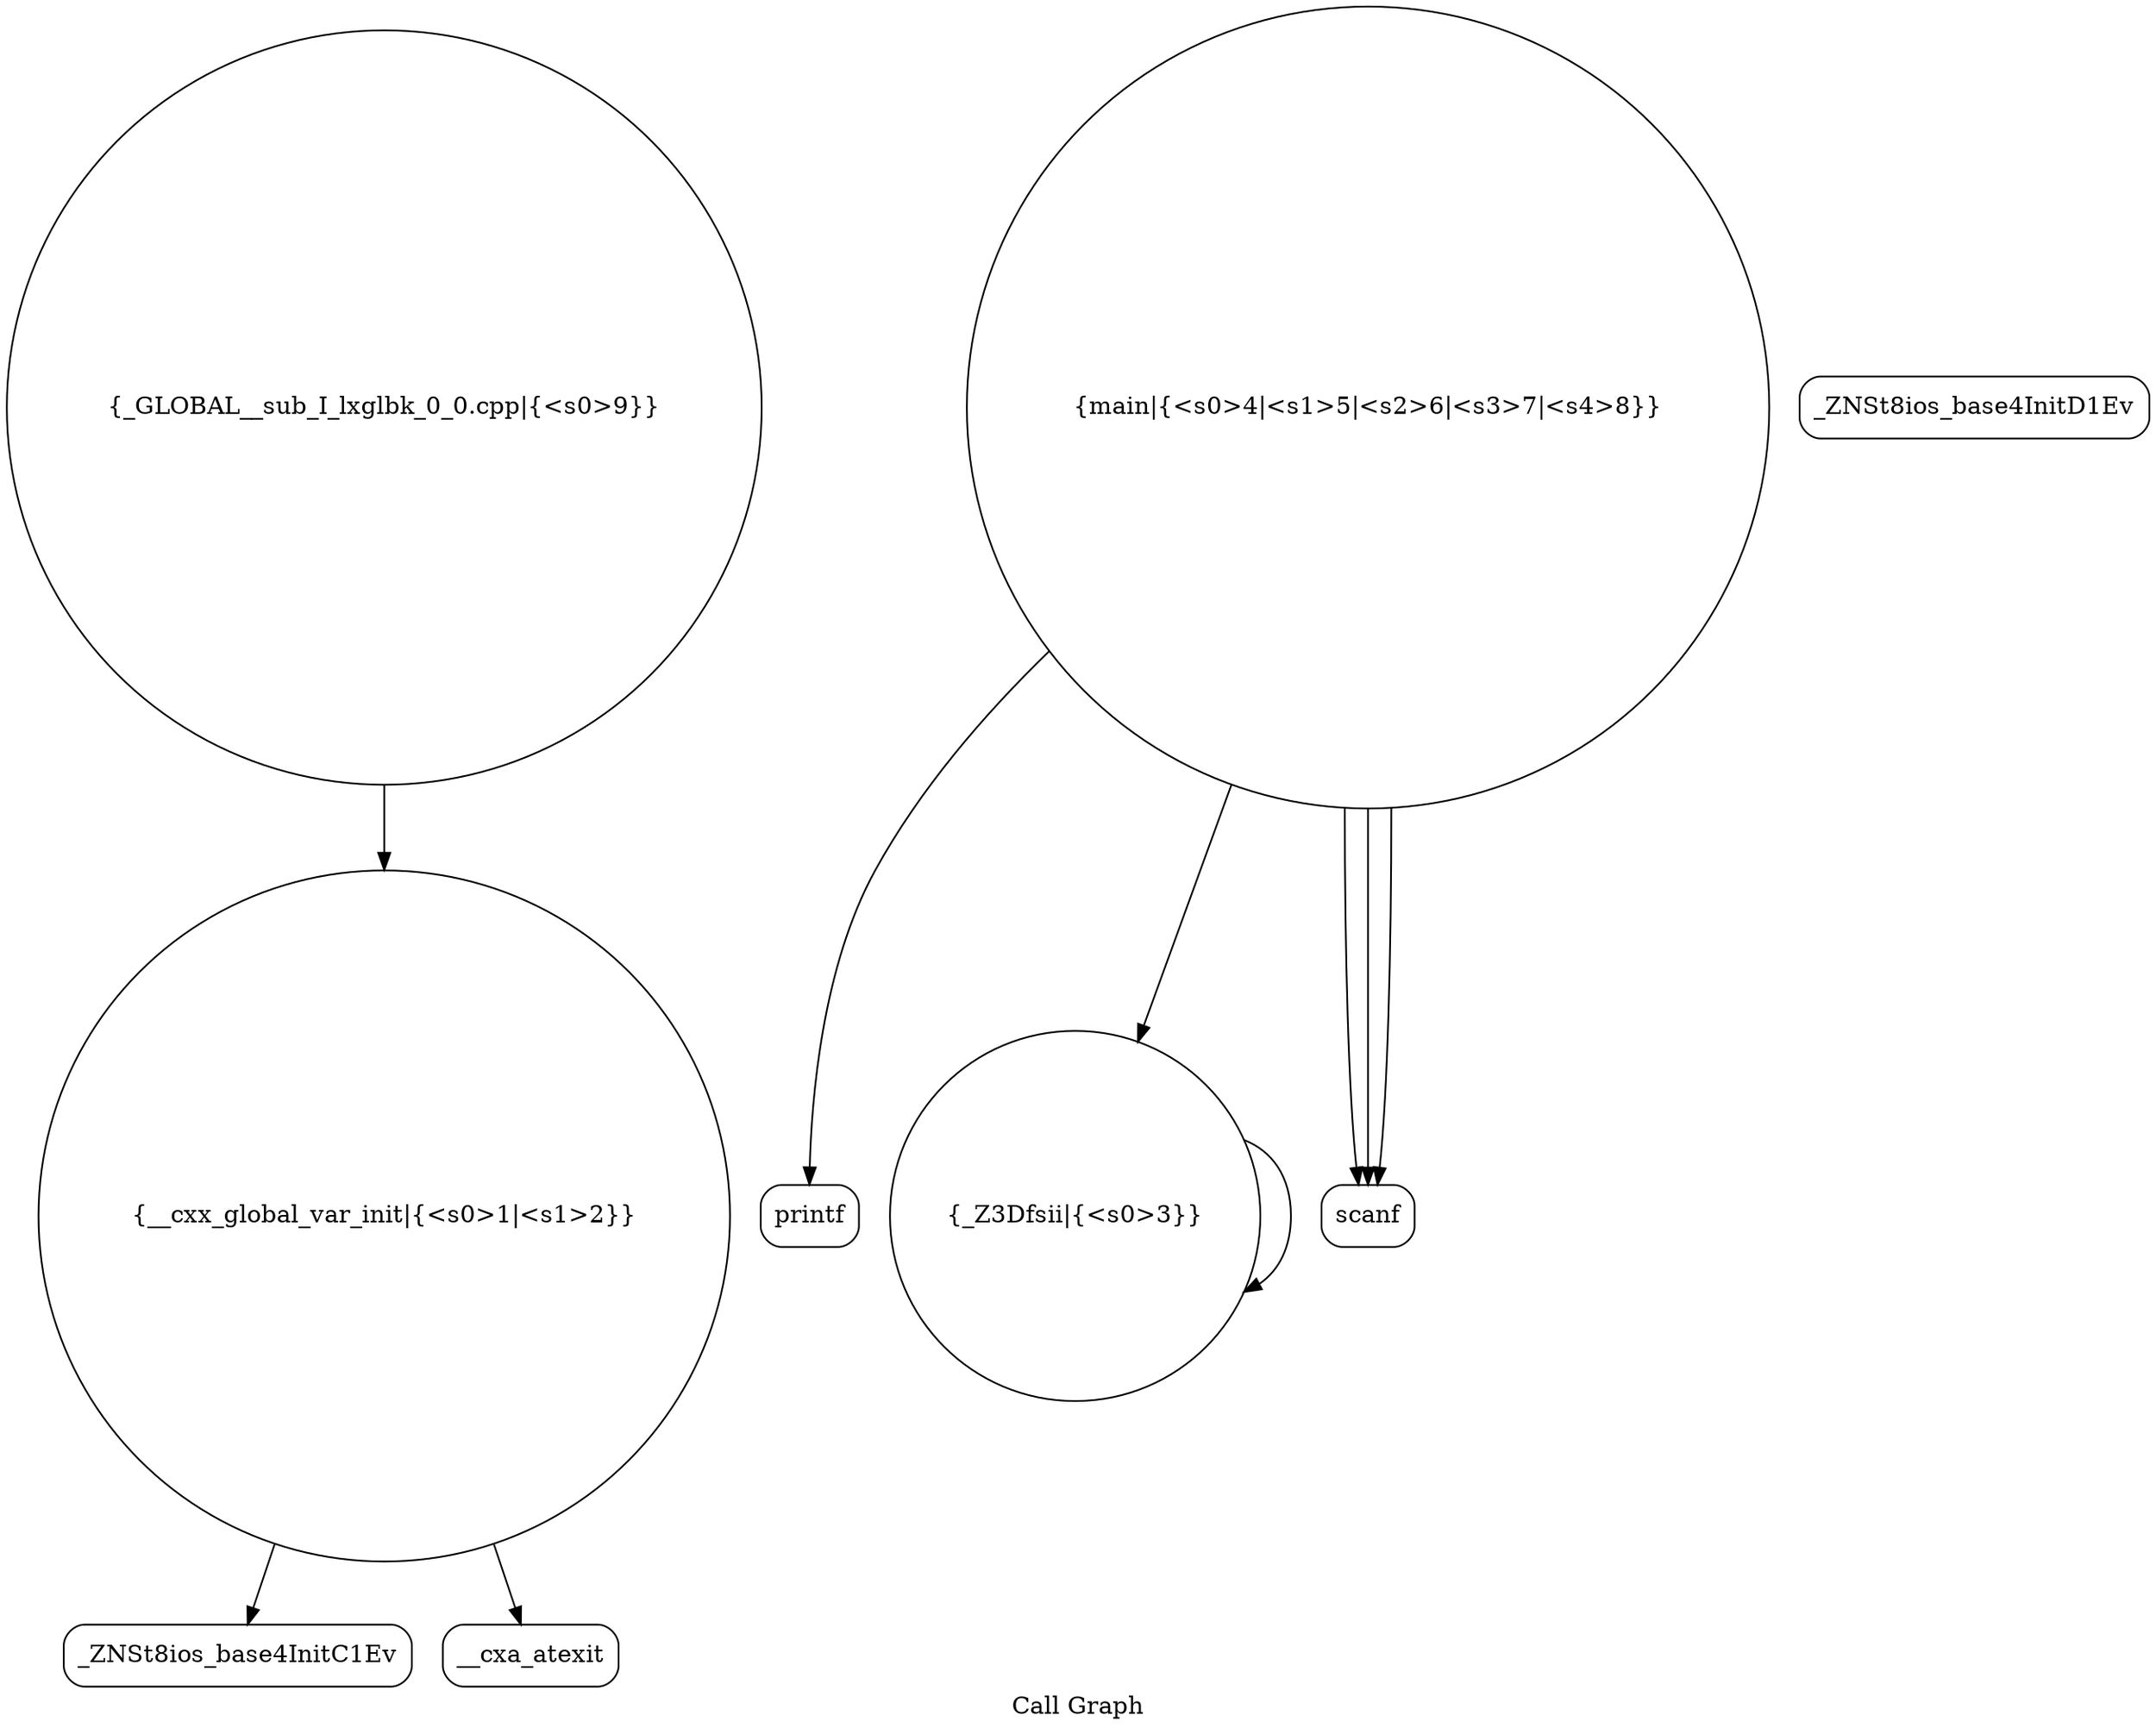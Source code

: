 digraph "Call Graph" {
	label="Call Graph";

	Node0x55e1f1dcc1b0 [shape=record,shape=circle,label="{__cxx_global_var_init|{<s0>1|<s1>2}}"];
	Node0x55e1f1dcc1b0:s0 -> Node0x55e1f1dcc640[color=black];
	Node0x55e1f1dcc1b0:s1 -> Node0x55e1f1dcc740[color=black];
	Node0x55e1f1dcc940 [shape=record,shape=Mrecord,label="{printf}"];
	Node0x55e1f1dcc6c0 [shape=record,shape=Mrecord,label="{_ZNSt8ios_base4InitD1Ev}"];
	Node0x55e1f1dcc7c0 [shape=record,shape=circle,label="{_Z3Dfsii|{<s0>3}}"];
	Node0x55e1f1dcc7c0:s0 -> Node0x55e1f1dcc7c0[color=black];
	Node0x55e1f1dcc8c0 [shape=record,shape=Mrecord,label="{scanf}"];
	Node0x55e1f1dcc640 [shape=record,shape=Mrecord,label="{_ZNSt8ios_base4InitC1Ev}"];
	Node0x55e1f1dcc9c0 [shape=record,shape=circle,label="{_GLOBAL__sub_I_lxglbk_0_0.cpp|{<s0>9}}"];
	Node0x55e1f1dcc9c0:s0 -> Node0x55e1f1dcc1b0[color=black];
	Node0x55e1f1dcc740 [shape=record,shape=Mrecord,label="{__cxa_atexit}"];
	Node0x55e1f1dcc840 [shape=record,shape=circle,label="{main|{<s0>4|<s1>5|<s2>6|<s3>7|<s4>8}}"];
	Node0x55e1f1dcc840:s0 -> Node0x55e1f1dcc8c0[color=black];
	Node0x55e1f1dcc840:s1 -> Node0x55e1f1dcc8c0[color=black];
	Node0x55e1f1dcc840:s2 -> Node0x55e1f1dcc8c0[color=black];
	Node0x55e1f1dcc840:s3 -> Node0x55e1f1dcc7c0[color=black];
	Node0x55e1f1dcc840:s4 -> Node0x55e1f1dcc940[color=black];
}

